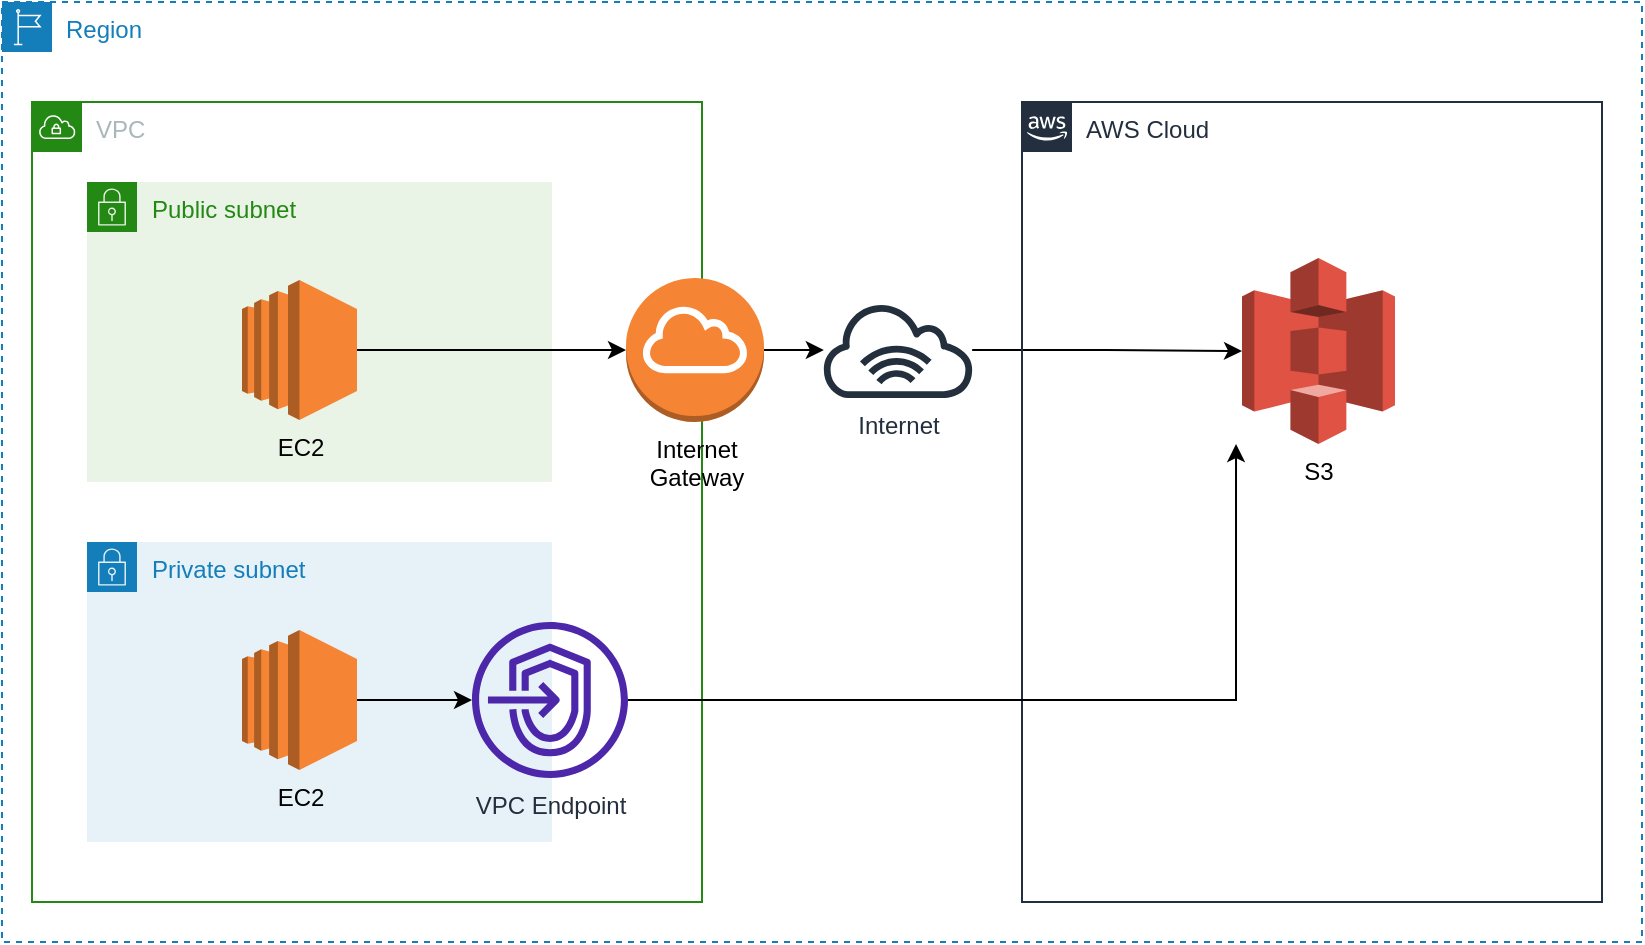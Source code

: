 <mxfile version="16.2.6" type="github">
  <diagram id="yF-iSApnons6kzvTw4m5" name="Page-1">
    <mxGraphModel dx="1298" dy="779" grid="1" gridSize="10" guides="1" tooltips="1" connect="1" arrows="1" fold="1" page="1" pageScale="1" pageWidth="850" pageHeight="1100" math="0" shadow="0">
      <root>
        <mxCell id="0" />
        <mxCell id="1" parent="0" />
        <mxCell id="MzEEHdhXeBVnfI9y8g9k-1" value="Region" style="points=[[0,0],[0.25,0],[0.5,0],[0.75,0],[1,0],[1,0.25],[1,0.5],[1,0.75],[1,1],[0.75,1],[0.5,1],[0.25,1],[0,1],[0,0.75],[0,0.5],[0,0.25]];outlineConnect=0;gradientColor=none;html=1;whiteSpace=wrap;fontSize=12;fontStyle=0;container=1;pointerEvents=0;collapsible=0;recursiveResize=0;shape=mxgraph.aws4.group;grIcon=mxgraph.aws4.group_region;strokeColor=#147EBA;fillColor=none;verticalAlign=top;align=left;spacingLeft=30;fontColor=#147EBA;dashed=1;" parent="1" vertex="1">
          <mxGeometry x="15" y="190" width="820" height="470" as="geometry" />
        </mxCell>
        <mxCell id="MzEEHdhXeBVnfI9y8g9k-2" value="VPC" style="points=[[0,0],[0.25,0],[0.5,0],[0.75,0],[1,0],[1,0.25],[1,0.5],[1,0.75],[1,1],[0.75,1],[0.5,1],[0.25,1],[0,1],[0,0.75],[0,0.5],[0,0.25]];outlineConnect=0;gradientColor=none;html=1;whiteSpace=wrap;fontSize=12;fontStyle=0;container=1;pointerEvents=0;collapsible=0;recursiveResize=0;shape=mxgraph.aws4.group;grIcon=mxgraph.aws4.group_vpc;strokeColor=#248814;fillColor=none;verticalAlign=top;align=left;spacingLeft=30;fontColor=#AAB7B8;dashed=0;" parent="MzEEHdhXeBVnfI9y8g9k-1" vertex="1">
          <mxGeometry x="15" y="50" width="335" height="400" as="geometry" />
        </mxCell>
        <mxCell id="MzEEHdhXeBVnfI9y8g9k-3" value="Public subnet" style="points=[[0,0],[0.25,0],[0.5,0],[0.75,0],[1,0],[1,0.25],[1,0.5],[1,0.75],[1,1],[0.75,1],[0.5,1],[0.25,1],[0,1],[0,0.75],[0,0.5],[0,0.25]];outlineConnect=0;gradientColor=none;html=1;whiteSpace=wrap;fontSize=12;fontStyle=0;container=1;pointerEvents=0;collapsible=0;recursiveResize=0;shape=mxgraph.aws4.group;grIcon=mxgraph.aws4.group_security_group;grStroke=0;strokeColor=#248814;fillColor=#E9F3E6;verticalAlign=top;align=left;spacingLeft=30;fontColor=#248814;dashed=0;" parent="MzEEHdhXeBVnfI9y8g9k-2" vertex="1">
          <mxGeometry x="27.5" y="40" width="232.5" height="150" as="geometry" />
        </mxCell>
        <mxCell id="MzEEHdhXeBVnfI9y8g9k-5" value="EC2" style="outlineConnect=0;dashed=0;verticalLabelPosition=bottom;verticalAlign=top;align=center;html=1;shape=mxgraph.aws3.ec2;fillColor=#F58534;gradientColor=none;" parent="MzEEHdhXeBVnfI9y8g9k-3" vertex="1">
          <mxGeometry x="77.5" y="49" width="57.5" height="70" as="geometry" />
        </mxCell>
        <mxCell id="MzEEHdhXeBVnfI9y8g9k-4" value="Private subnet" style="points=[[0,0],[0.25,0],[0.5,0],[0.75,0],[1,0],[1,0.25],[1,0.5],[1,0.75],[1,1],[0.75,1],[0.5,1],[0.25,1],[0,1],[0,0.75],[0,0.5],[0,0.25]];outlineConnect=0;gradientColor=none;html=1;whiteSpace=wrap;fontSize=12;fontStyle=0;container=1;pointerEvents=0;collapsible=0;recursiveResize=0;shape=mxgraph.aws4.group;grIcon=mxgraph.aws4.group_security_group;grStroke=0;strokeColor=#147EBA;fillColor=#E6F2F8;verticalAlign=top;align=left;spacingLeft=30;fontColor=#147EBA;dashed=0;" parent="MzEEHdhXeBVnfI9y8g9k-2" vertex="1">
          <mxGeometry x="27.5" y="220" width="232.5" height="150" as="geometry" />
        </mxCell>
        <mxCell id="wwH8y35fSue8qySq_LLR-4" style="edgeStyle=orthogonalEdgeStyle;rounded=0;orthogonalLoop=1;jettySize=auto;html=1;" edge="1" parent="MzEEHdhXeBVnfI9y8g9k-4" source="MzEEHdhXeBVnfI9y8g9k-6" target="wwH8y35fSue8qySq_LLR-3">
          <mxGeometry relative="1" as="geometry" />
        </mxCell>
        <mxCell id="MzEEHdhXeBVnfI9y8g9k-6" value="EC2" style="outlineConnect=0;dashed=0;verticalLabelPosition=bottom;verticalAlign=top;align=center;html=1;shape=mxgraph.aws3.ec2;fillColor=#F58534;gradientColor=none;" parent="MzEEHdhXeBVnfI9y8g9k-4" vertex="1">
          <mxGeometry x="77.5" y="44" width="57.5" height="70" as="geometry" />
        </mxCell>
        <mxCell id="wwH8y35fSue8qySq_LLR-3" value="VPC Endpoint" style="sketch=0;outlineConnect=0;fontColor=#232F3E;gradientColor=none;fillColor=#4D27AA;strokeColor=none;dashed=0;verticalLabelPosition=bottom;verticalAlign=top;align=center;html=1;fontSize=12;fontStyle=0;aspect=fixed;pointerEvents=1;shape=mxgraph.aws4.endpoints;" vertex="1" parent="MzEEHdhXeBVnfI9y8g9k-4">
          <mxGeometry x="192.5" y="40" width="78" height="78" as="geometry" />
        </mxCell>
        <mxCell id="MzEEHdhXeBVnfI9y8g9k-7" value="Internet&lt;br&gt;Gateway" style="outlineConnect=0;dashed=0;verticalLabelPosition=bottom;verticalAlign=top;align=center;html=1;shape=mxgraph.aws3.internet_gateway;fillColor=#F58534;gradientColor=none;" parent="MzEEHdhXeBVnfI9y8g9k-2" vertex="1">
          <mxGeometry x="297" y="88" width="69" height="72" as="geometry" />
        </mxCell>
        <mxCell id="MzEEHdhXeBVnfI9y8g9k-9" value="" style="edgeStyle=orthogonalEdgeStyle;rounded=0;orthogonalLoop=1;jettySize=auto;html=1;entryX=0;entryY=0.5;entryDx=0;entryDy=0;entryPerimeter=0;" parent="MzEEHdhXeBVnfI9y8g9k-2" source="MzEEHdhXeBVnfI9y8g9k-5" target="MzEEHdhXeBVnfI9y8g9k-7" edge="1">
          <mxGeometry relative="1" as="geometry">
            <mxPoint x="290" y="125" as="targetPoint" />
          </mxGeometry>
        </mxCell>
        <mxCell id="MzEEHdhXeBVnfI9y8g9k-12" style="edgeStyle=orthogonalEdgeStyle;rounded=0;orthogonalLoop=1;jettySize=auto;html=1;exitX=1;exitY=0.5;exitDx=0;exitDy=0;exitPerimeter=0;" parent="MzEEHdhXeBVnfI9y8g9k-1" source="MzEEHdhXeBVnfI9y8g9k-7" target="MzEEHdhXeBVnfI9y8g9k-11" edge="1">
          <mxGeometry relative="1" as="geometry" />
        </mxCell>
        <mxCell id="MzEEHdhXeBVnfI9y8g9k-17" style="edgeStyle=orthogonalEdgeStyle;rounded=0;orthogonalLoop=1;jettySize=auto;html=1;" parent="MzEEHdhXeBVnfI9y8g9k-1" source="MzEEHdhXeBVnfI9y8g9k-11" target="MzEEHdhXeBVnfI9y8g9k-16" edge="1">
          <mxGeometry relative="1" as="geometry" />
        </mxCell>
        <mxCell id="MzEEHdhXeBVnfI9y8g9k-11" value="Internet" style="sketch=0;outlineConnect=0;fontColor=#232F3E;gradientColor=none;fillColor=#232F3D;strokeColor=none;dashed=0;verticalLabelPosition=bottom;verticalAlign=top;align=center;html=1;fontSize=12;fontStyle=0;aspect=fixed;pointerEvents=1;shape=mxgraph.aws4.internet_alt1;" parent="MzEEHdhXeBVnfI9y8g9k-1" vertex="1">
          <mxGeometry x="409" y="150" width="78" height="48" as="geometry" />
        </mxCell>
        <mxCell id="MzEEHdhXeBVnfI9y8g9k-15" value="AWS Cloud" style="points=[[0,0],[0.25,0],[0.5,0],[0.75,0],[1,0],[1,0.25],[1,0.5],[1,0.75],[1,1],[0.75,1],[0.5,1],[0.25,1],[0,1],[0,0.75],[0,0.5],[0,0.25]];outlineConnect=0;gradientColor=none;html=1;whiteSpace=wrap;fontSize=12;fontStyle=0;container=1;pointerEvents=0;collapsible=0;recursiveResize=0;shape=mxgraph.aws4.group;grIcon=mxgraph.aws4.group_aws_cloud_alt;strokeColor=#232F3E;fillColor=none;verticalAlign=top;align=left;spacingLeft=30;fontColor=#232F3E;dashed=0;" parent="MzEEHdhXeBVnfI9y8g9k-1" vertex="1">
          <mxGeometry x="510" y="50" width="290" height="400" as="geometry" />
        </mxCell>
        <mxCell id="MzEEHdhXeBVnfI9y8g9k-16" value="S3" style="outlineConnect=0;dashed=0;verticalLabelPosition=bottom;verticalAlign=top;align=center;html=1;shape=mxgraph.aws3.s3;fillColor=#E05243;gradientColor=none;" parent="MzEEHdhXeBVnfI9y8g9k-15" vertex="1">
          <mxGeometry x="110" y="78" width="76.5" height="93" as="geometry" />
        </mxCell>
        <mxCell id="wwH8y35fSue8qySq_LLR-5" style="edgeStyle=orthogonalEdgeStyle;rounded=0;orthogonalLoop=1;jettySize=auto;html=1;entryX=-0.039;entryY=1;entryDx=0;entryDy=0;entryPerimeter=0;" edge="1" parent="MzEEHdhXeBVnfI9y8g9k-1" source="wwH8y35fSue8qySq_LLR-3" target="MzEEHdhXeBVnfI9y8g9k-16">
          <mxGeometry relative="1" as="geometry" />
        </mxCell>
      </root>
    </mxGraphModel>
  </diagram>
</mxfile>
